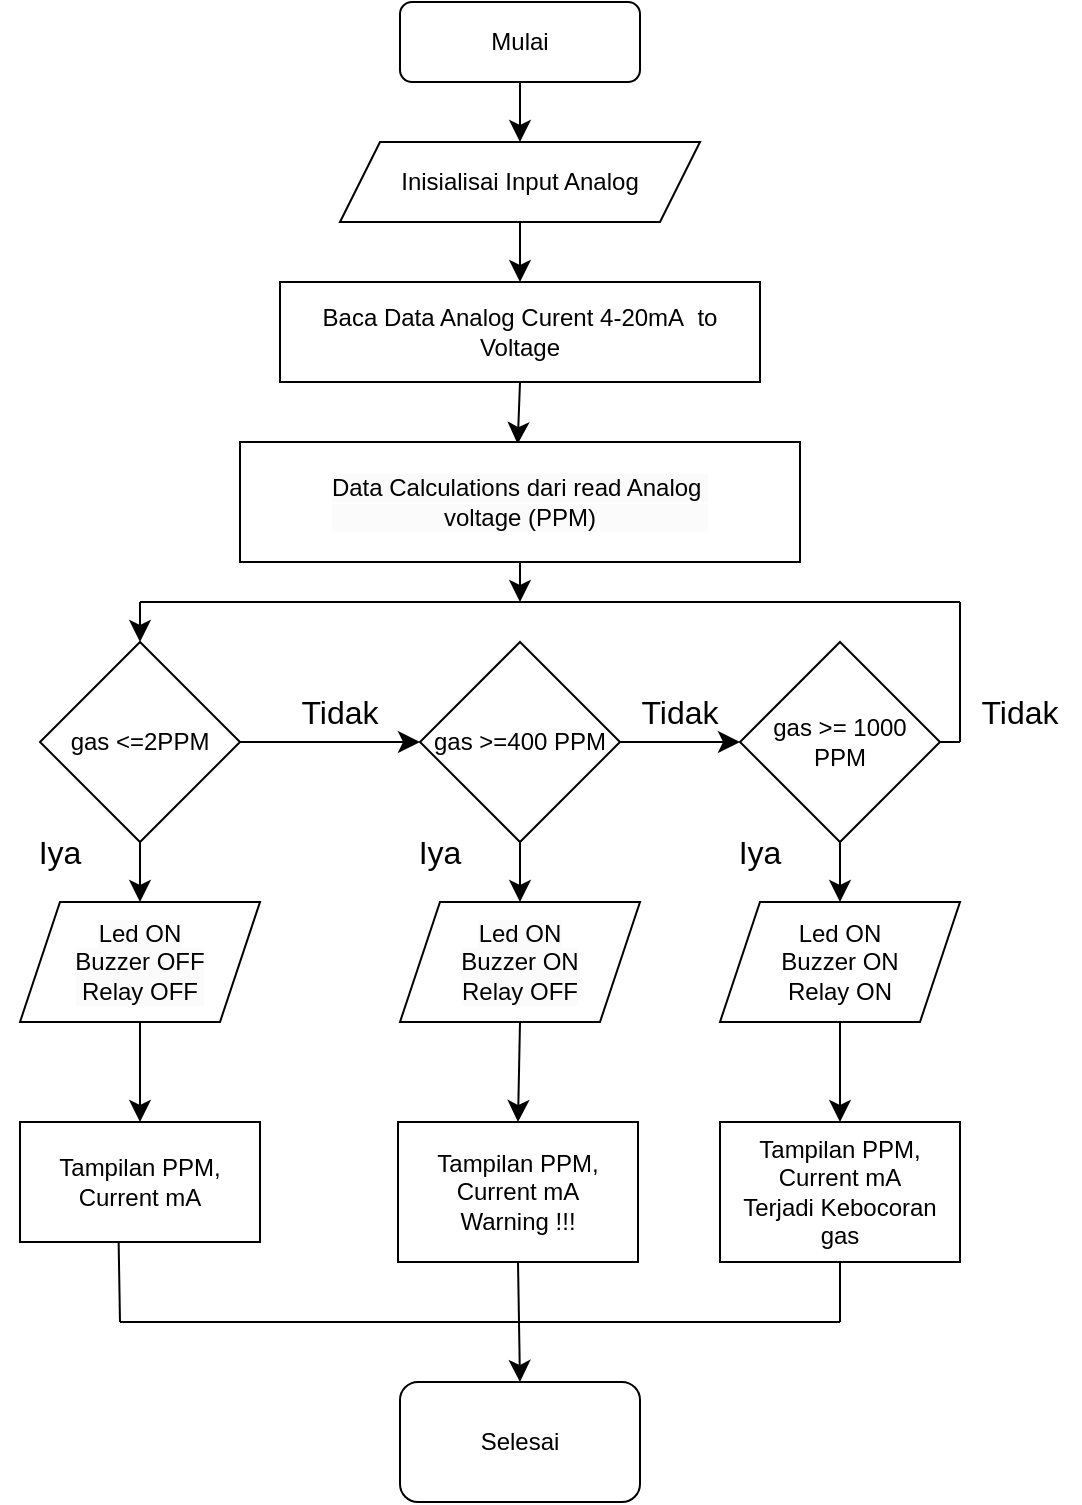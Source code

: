 <mxfile version="25.0.3">
  <diagram id="C5RBs43oDa-KdzZeNtuy" name="Page-1">
    <mxGraphModel dx="1434" dy="796" grid="1" gridSize="10" guides="1" tooltips="1" connect="1" arrows="1" fold="1" page="1" pageScale="1" pageWidth="827" pageHeight="1169" math="0" shadow="0">
      <root>
        <mxCell id="WIyWlLk6GJQsqaUBKTNV-0" />
        <mxCell id="WIyWlLk6GJQsqaUBKTNV-1" parent="WIyWlLk6GJQsqaUBKTNV-0" />
        <mxCell id="F7OzXItcyVTl0MTJFypF-0" style="edgeStyle=none;curved=1;rounded=0;orthogonalLoop=1;jettySize=auto;html=1;exitX=0.5;exitY=1;exitDx=0;exitDy=0;entryX=0.5;entryY=0;entryDx=0;entryDy=0;fontSize=12;startSize=8;endSize=8;" edge="1" parent="WIyWlLk6GJQsqaUBKTNV-1" source="F7OzXItcyVTl0MTJFypF-1">
          <mxGeometry relative="1" as="geometry">
            <mxPoint x="404" y="150" as="targetPoint" />
          </mxGeometry>
        </mxCell>
        <mxCell id="F7OzXItcyVTl0MTJFypF-1" value="Mulai" style="rounded=1;whiteSpace=wrap;html=1;fontSize=12;glass=0;strokeWidth=1;shadow=0;" vertex="1" parent="WIyWlLk6GJQsqaUBKTNV-1">
          <mxGeometry x="344" y="80" width="120" height="40" as="geometry" />
        </mxCell>
        <mxCell id="F7OzXItcyVTl0MTJFypF-2" style="edgeStyle=none;curved=1;rounded=0;orthogonalLoop=1;jettySize=auto;html=1;exitX=0.5;exitY=1;exitDx=0;exitDy=0;entryX=0.5;entryY=0;entryDx=0;entryDy=0;fontSize=12;startSize=8;endSize=8;" edge="1" parent="WIyWlLk6GJQsqaUBKTNV-1" target="F7OzXItcyVTl0MTJFypF-3">
          <mxGeometry relative="1" as="geometry">
            <mxPoint x="404" y="190" as="sourcePoint" />
          </mxGeometry>
        </mxCell>
        <mxCell id="F7OzXItcyVTl0MTJFypF-3" value="Baca Data Analog Curent 4-20mA&amp;nbsp; to Voltage" style="rounded=0;whiteSpace=wrap;html=1;" vertex="1" parent="WIyWlLk6GJQsqaUBKTNV-1">
          <mxGeometry x="284" y="220" width="240" height="50" as="geometry" />
        </mxCell>
        <mxCell id="F7OzXItcyVTl0MTJFypF-4" style="edgeStyle=none;curved=1;rounded=0;orthogonalLoop=1;jettySize=auto;html=1;exitX=0.5;exitY=1;exitDx=0;exitDy=0;entryX=0.534;entryY=0.013;entryDx=0;entryDy=0;entryPerimeter=0;fontSize=12;startSize=8;endSize=8;" edge="1" parent="WIyWlLk6GJQsqaUBKTNV-1" source="F7OzXItcyVTl0MTJFypF-3">
          <mxGeometry relative="1" as="geometry">
            <mxPoint x="402.84" y="301.04" as="targetPoint" />
          </mxGeometry>
        </mxCell>
        <mxCell id="F7OzXItcyVTl0MTJFypF-5" style="edgeStyle=none;curved=1;rounded=0;orthogonalLoop=1;jettySize=auto;html=1;exitX=0.5;exitY=1;exitDx=0;exitDy=0;fontSize=12;startSize=8;endSize=8;" edge="1" parent="WIyWlLk6GJQsqaUBKTNV-1" source="F7OzXItcyVTl0MTJFypF-6">
          <mxGeometry relative="1" as="geometry">
            <mxPoint x="404" y="380" as="targetPoint" />
          </mxGeometry>
        </mxCell>
        <mxCell id="F7OzXItcyVTl0MTJFypF-6" value="&lt;br&gt;&lt;span style=&quot;color: rgb(0, 0, 0); font-family: Helvetica; font-size: 12px; font-style: normal; font-variant-ligatures: normal; font-variant-caps: normal; font-weight: 400; letter-spacing: normal; orphans: 2; text-align: center; text-indent: 0px; text-transform: none; widows: 2; word-spacing: 0px; -webkit-text-stroke-width: 0px; white-space: normal; background-color: rgb(251, 251, 251); text-decoration-thickness: initial; text-decoration-style: initial; text-decoration-color: initial; display: inline !important; float: none;&quot;&gt;Data Calculations dari read Analog&amp;nbsp;&lt;/span&gt;&lt;div style=&quot;forced-color-adjust: none; color: rgb(0, 0, 0); font-family: Helvetica; font-size: 12px; font-style: normal; font-variant-ligatures: normal; font-variant-caps: normal; font-weight: 400; letter-spacing: normal; orphans: 2; text-align: center; text-indent: 0px; text-transform: none; widows: 2; word-spacing: 0px; -webkit-text-stroke-width: 0px; white-space: normal; background-color: rgb(251, 251, 251); text-decoration-thickness: initial; text-decoration-style: initial; text-decoration-color: initial;&quot;&gt;voltage (PPM)&lt;/div&gt;&lt;div&gt;&lt;br&gt;&lt;/div&gt;" style="rounded=0;whiteSpace=wrap;html=1;" vertex="1" parent="WIyWlLk6GJQsqaUBKTNV-1">
          <mxGeometry x="264" y="300" width="280" height="60" as="geometry" />
        </mxCell>
        <mxCell id="F7OzXItcyVTl0MTJFypF-7" style="edgeStyle=none;curved=1;rounded=0;orthogonalLoop=1;jettySize=auto;html=1;exitX=0.5;exitY=1;exitDx=0;exitDy=0;entryX=0.5;entryY=0;entryDx=0;entryDy=0;fontSize=12;startSize=8;endSize=8;" edge="1" parent="WIyWlLk6GJQsqaUBKTNV-1" source="F7OzXItcyVTl0MTJFypF-9" target="F7OzXItcyVTl0MTJFypF-16">
          <mxGeometry relative="1" as="geometry" />
        </mxCell>
        <mxCell id="F7OzXItcyVTl0MTJFypF-8" style="edgeStyle=none;curved=1;rounded=0;orthogonalLoop=1;jettySize=auto;html=1;exitX=1;exitY=0.5;exitDx=0;exitDy=0;entryX=0;entryY=0.5;entryDx=0;entryDy=0;fontSize=12;startSize=8;endSize=8;" edge="1" parent="WIyWlLk6GJQsqaUBKTNV-1" source="F7OzXItcyVTl0MTJFypF-9" target="F7OzXItcyVTl0MTJFypF-11">
          <mxGeometry relative="1" as="geometry" />
        </mxCell>
        <mxCell id="F7OzXItcyVTl0MTJFypF-9" value="gas &amp;lt;=2PPM" style="rhombus;whiteSpace=wrap;html=1;" vertex="1" parent="WIyWlLk6GJQsqaUBKTNV-1">
          <mxGeometry x="164" y="400" width="100" height="100" as="geometry" />
        </mxCell>
        <mxCell id="F7OzXItcyVTl0MTJFypF-10" value="" style="edgeStyle=none;curved=1;rounded=0;orthogonalLoop=1;jettySize=auto;html=1;fontSize=12;startSize=8;endSize=8;" edge="1" parent="WIyWlLk6GJQsqaUBKTNV-1" source="F7OzXItcyVTl0MTJFypF-11" target="F7OzXItcyVTl0MTJFypF-12">
          <mxGeometry relative="1" as="geometry" />
        </mxCell>
        <mxCell id="F7OzXItcyVTl0MTJFypF-11" value="gas &amp;gt;=400 PPM" style="rhombus;whiteSpace=wrap;html=1;" vertex="1" parent="WIyWlLk6GJQsqaUBKTNV-1">
          <mxGeometry x="354" y="400" width="100" height="100" as="geometry" />
        </mxCell>
        <mxCell id="F7OzXItcyVTl0MTJFypF-12" value="gas &amp;gt;= 1000&lt;div&gt;PPM&lt;/div&gt;" style="rhombus;whiteSpace=wrap;html=1;" vertex="1" parent="WIyWlLk6GJQsqaUBKTNV-1">
          <mxGeometry x="514" y="400" width="100" height="100" as="geometry" />
        </mxCell>
        <mxCell id="F7OzXItcyVTl0MTJFypF-13" value="" style="endArrow=none;html=1;rounded=0;fontSize=12;startSize=8;endSize=8;curved=1;" edge="1" parent="WIyWlLk6GJQsqaUBKTNV-1">
          <mxGeometry width="50" height="50" relative="1" as="geometry">
            <mxPoint x="214" y="380" as="sourcePoint" />
            <mxPoint x="624" y="380" as="targetPoint" />
          </mxGeometry>
        </mxCell>
        <mxCell id="F7OzXItcyVTl0MTJFypF-14" value="" style="endArrow=classic;html=1;rounded=0;fontSize=12;startSize=8;endSize=8;curved=1;entryX=0.5;entryY=0;entryDx=0;entryDy=0;" edge="1" parent="WIyWlLk6GJQsqaUBKTNV-1" target="F7OzXItcyVTl0MTJFypF-9">
          <mxGeometry width="50" height="50" relative="1" as="geometry">
            <mxPoint x="214" y="380" as="sourcePoint" />
            <mxPoint x="374" y="380" as="targetPoint" />
          </mxGeometry>
        </mxCell>
        <mxCell id="F7OzXItcyVTl0MTJFypF-15" style="edgeStyle=none;curved=1;rounded=0;orthogonalLoop=1;jettySize=auto;html=1;exitX=0.5;exitY=1;exitDx=0;exitDy=0;entryX=0.5;entryY=0;entryDx=0;entryDy=0;fontSize=12;startSize=8;endSize=8;" edge="1" parent="WIyWlLk6GJQsqaUBKTNV-1" source="F7OzXItcyVTl0MTJFypF-16" target="F7OzXItcyVTl0MTJFypF-17">
          <mxGeometry relative="1" as="geometry" />
        </mxCell>
        <mxCell id="F7OzXItcyVTl0MTJFypF-16" value="&lt;br&gt;&lt;br style=&quot;forced-color-adjust: none;&quot;&gt;&lt;span style=&quot;forced-color-adjust: none; color: rgb(0, 0, 0); font-family: Helvetica; font-size: 12px; font-style: normal; font-variant-ligatures: normal; font-variant-caps: normal; font-weight: 400; letter-spacing: normal; orphans: 2; text-align: center; text-indent: 0px; text-transform: none; widows: 2; word-spacing: 0px; -webkit-text-stroke-width: 0px; white-space: normal; background-color: rgb(251, 251, 251); text-decoration-thickness: initial; text-decoration-style: initial; text-decoration-color: initial; float: none; display: inline !important;&quot;&gt;&lt;br&gt;&lt;/span&gt;&lt;div&gt;&lt;span style=&quot;forced-color-adjust: none; color: rgb(0, 0, 0); font-family: Helvetica; font-size: 12px; font-style: normal; font-variant-ligatures: normal; font-variant-caps: normal; font-weight: 400; letter-spacing: normal; orphans: 2; text-align: center; text-indent: 0px; text-transform: none; widows: 2; word-spacing: 0px; -webkit-text-stroke-width: 0px; white-space: normal; background-color: rgb(251, 251, 251); text-decoration-thickness: initial; text-decoration-style: initial; text-decoration-color: initial; float: none; display: inline !important;&quot;&gt;Led ON&lt;/span&gt;&lt;div style=&quot;forced-color-adjust: none; color: rgb(0, 0, 0); font-family: Helvetica; font-size: 12px; font-style: normal; font-variant-ligatures: normal; font-variant-caps: normal; font-weight: 400; letter-spacing: normal; orphans: 2; text-align: center; text-indent: 0px; text-transform: none; widows: 2; word-spacing: 0px; -webkit-text-stroke-width: 0px; white-space: normal; background-color: rgb(251, 251, 251); text-decoration-thickness: initial; text-decoration-style: initial; text-decoration-color: initial;&quot;&gt;Buzzer OFF&lt;/div&gt;&lt;div style=&quot;forced-color-adjust: none; color: rgb(0, 0, 0); font-family: Helvetica; font-size: 12px; font-style: normal; font-variant-ligatures: normal; font-variant-caps: normal; font-weight: 400; letter-spacing: normal; orphans: 2; text-align: center; text-indent: 0px; text-transform: none; widows: 2; word-spacing: 0px; -webkit-text-stroke-width: 0px; white-space: normal; background-color: rgb(251, 251, 251); text-decoration-thickness: initial; text-decoration-style: initial; text-decoration-color: initial;&quot;&gt;Relay OFF&lt;/div&gt;&lt;div style=&quot;forced-color-adjust: none;&quot;&gt;&lt;br style=&quot;forced-color-adjust: none; color: rgb(0, 0, 0); font-family: Helvetica; font-size: 12px; font-style: normal; font-variant-ligatures: normal; font-variant-caps: normal; font-weight: 400; letter-spacing: normal; orphans: 2; text-align: center; text-indent: 0px; text-transform: none; widows: 2; word-spacing: 0px; -webkit-text-stroke-width: 0px; white-space: normal; background-color: rgb(251, 251, 251); text-decoration-thickness: initial; text-decoration-style: initial; text-decoration-color: initial;&quot;&gt;&lt;br&gt;&lt;br&gt;&lt;/div&gt;&lt;/div&gt;" style="shape=parallelogram;perimeter=parallelogramPerimeter;whiteSpace=wrap;html=1;fixedSize=1;" vertex="1" parent="WIyWlLk6GJQsqaUBKTNV-1">
          <mxGeometry x="154" y="530" width="120" height="60" as="geometry" />
        </mxCell>
        <mxCell id="F7OzXItcyVTl0MTJFypF-17" value="Tampilan PPM, Current mA" style="rounded=0;whiteSpace=wrap;html=1;" vertex="1" parent="WIyWlLk6GJQsqaUBKTNV-1">
          <mxGeometry x="154" y="640" width="120" height="60" as="geometry" />
        </mxCell>
        <mxCell id="F7OzXItcyVTl0MTJFypF-18" style="edgeStyle=none;curved=1;rounded=0;orthogonalLoop=1;jettySize=auto;html=1;exitX=0.5;exitY=1;exitDx=0;exitDy=0;entryX=0.5;entryY=0;entryDx=0;entryDy=0;fontSize=12;startSize=8;endSize=8;" edge="1" parent="WIyWlLk6GJQsqaUBKTNV-1" source="F7OzXItcyVTl0MTJFypF-11" target="F7OzXItcyVTl0MTJFypF-20">
          <mxGeometry relative="1" as="geometry">
            <mxPoint x="404" y="490" as="sourcePoint" />
          </mxGeometry>
        </mxCell>
        <mxCell id="F7OzXItcyVTl0MTJFypF-19" style="edgeStyle=none;curved=1;rounded=0;orthogonalLoop=1;jettySize=auto;html=1;exitX=0.5;exitY=1;exitDx=0;exitDy=0;entryX=0.5;entryY=0;entryDx=0;entryDy=0;fontSize=12;startSize=8;endSize=8;" edge="1" parent="WIyWlLk6GJQsqaUBKTNV-1" source="F7OzXItcyVTl0MTJFypF-20" target="F7OzXItcyVTl0MTJFypF-22">
          <mxGeometry relative="1" as="geometry" />
        </mxCell>
        <mxCell id="F7OzXItcyVTl0MTJFypF-20" value="&lt;br&gt;&lt;span style=&quot;color: rgb(0, 0, 0); font-family: Helvetica; font-size: 12px; font-style: normal; font-variant-ligatures: normal; font-variant-caps: normal; font-weight: 400; letter-spacing: normal; orphans: 2; text-align: center; text-indent: 0px; text-transform: none; widows: 2; word-spacing: 0px; -webkit-text-stroke-width: 0px; white-space: normal; background-color: rgb(251, 251, 251); text-decoration-thickness: initial; text-decoration-style: initial; text-decoration-color: initial; display: inline !important; float: none;&quot;&gt;Led ON&lt;/span&gt;&lt;div style=&quot;forced-color-adjust: none; color: rgb(0, 0, 0); font-family: Helvetica; font-size: 12px; font-style: normal; font-variant-ligatures: normal; font-variant-caps: normal; font-weight: 400; letter-spacing: normal; orphans: 2; text-align: center; text-indent: 0px; text-transform: none; widows: 2; word-spacing: 0px; -webkit-text-stroke-width: 0px; white-space: normal; background-color: rgb(251, 251, 251); text-decoration-thickness: initial; text-decoration-style: initial; text-decoration-color: initial;&quot;&gt;Buzzer ON&lt;/div&gt;&lt;div style=&quot;forced-color-adjust: none; color: rgb(0, 0, 0); font-family: Helvetica; font-size: 12px; font-style: normal; font-variant-ligatures: normal; font-variant-caps: normal; font-weight: 400; letter-spacing: normal; orphans: 2; text-align: center; text-indent: 0px; text-transform: none; widows: 2; word-spacing: 0px; -webkit-text-stroke-width: 0px; white-space: normal; background-color: rgb(251, 251, 251); text-decoration-thickness: initial; text-decoration-style: initial; text-decoration-color: initial;&quot;&gt;Relay OFF&lt;/div&gt;&lt;div&gt;&lt;br&gt;&lt;/div&gt;" style="shape=parallelogram;perimeter=parallelogramPerimeter;whiteSpace=wrap;html=1;fixedSize=1;" vertex="1" parent="WIyWlLk6GJQsqaUBKTNV-1">
          <mxGeometry x="344" y="530" width="120" height="60" as="geometry" />
        </mxCell>
        <mxCell id="F7OzXItcyVTl0MTJFypF-21" style="edgeStyle=none;curved=1;rounded=0;orthogonalLoop=1;jettySize=auto;html=1;exitX=0.5;exitY=1;exitDx=0;exitDy=0;entryX=0.5;entryY=0;entryDx=0;entryDy=0;fontSize=12;startSize=8;endSize=8;" edge="1" parent="WIyWlLk6GJQsqaUBKTNV-1" source="F7OzXItcyVTl0MTJFypF-22" target="F7OzXItcyVTl0MTJFypF-27">
          <mxGeometry relative="1" as="geometry" />
        </mxCell>
        <mxCell id="F7OzXItcyVTl0MTJFypF-22" value="Tampilan PPM, Current mA&lt;div&gt;Warning !!!&lt;/div&gt;" style="rounded=0;whiteSpace=wrap;html=1;" vertex="1" parent="WIyWlLk6GJQsqaUBKTNV-1">
          <mxGeometry x="343" y="640" width="120" height="70" as="geometry" />
        </mxCell>
        <mxCell id="F7OzXItcyVTl0MTJFypF-23" style="edgeStyle=none;curved=1;rounded=0;orthogonalLoop=1;jettySize=auto;html=1;exitX=0.5;exitY=1;exitDx=0;exitDy=0;entryX=0.5;entryY=0;entryDx=0;entryDy=0;fontSize=12;startSize=8;endSize=8;" edge="1" parent="WIyWlLk6GJQsqaUBKTNV-1" source="F7OzXItcyVTl0MTJFypF-12" target="F7OzXItcyVTl0MTJFypF-25">
          <mxGeometry relative="1" as="geometry">
            <mxPoint x="544" y="490" as="sourcePoint" />
          </mxGeometry>
        </mxCell>
        <mxCell id="F7OzXItcyVTl0MTJFypF-24" style="edgeStyle=none;curved=1;rounded=0;orthogonalLoop=1;jettySize=auto;html=1;exitX=0.5;exitY=1;exitDx=0;exitDy=0;entryX=0.5;entryY=0;entryDx=0;entryDy=0;fontSize=12;startSize=8;endSize=8;" edge="1" parent="WIyWlLk6GJQsqaUBKTNV-1" source="F7OzXItcyVTl0MTJFypF-25" target="F7OzXItcyVTl0MTJFypF-26">
          <mxGeometry relative="1" as="geometry" />
        </mxCell>
        <mxCell id="F7OzXItcyVTl0MTJFypF-25" value="Led ON&lt;div&gt;Buzzer ON&lt;/div&gt;&lt;div&gt;Relay ON&lt;/div&gt;" style="shape=parallelogram;perimeter=parallelogramPerimeter;whiteSpace=wrap;html=1;fixedSize=1;" vertex="1" parent="WIyWlLk6GJQsqaUBKTNV-1">
          <mxGeometry x="504" y="530" width="120" height="60" as="geometry" />
        </mxCell>
        <mxCell id="F7OzXItcyVTl0MTJFypF-26" value="Tampilan PPM, Current mA&lt;div&gt;Terjadi Kebocoran&lt;div&gt;gas&lt;/div&gt;&lt;/div&gt;" style="rounded=0;whiteSpace=wrap;html=1;" vertex="1" parent="WIyWlLk6GJQsqaUBKTNV-1">
          <mxGeometry x="504" y="640" width="120" height="70" as="geometry" />
        </mxCell>
        <mxCell id="F7OzXItcyVTl0MTJFypF-27" value="Selesai" style="rounded=1;whiteSpace=wrap;html=1;" vertex="1" parent="WIyWlLk6GJQsqaUBKTNV-1">
          <mxGeometry x="344" y="770" width="120" height="60" as="geometry" />
        </mxCell>
        <mxCell id="F7OzXItcyVTl0MTJFypF-28" style="edgeStyle=none;curved=1;rounded=0;orthogonalLoop=1;jettySize=auto;html=1;exitX=0.5;exitY=1;exitDx=0;exitDy=0;exitPerimeter=0;fontSize=12;startSize=8;endSize=8;" edge="1" parent="WIyWlLk6GJQsqaUBKTNV-1">
          <mxGeometry relative="1" as="geometry">
            <mxPoint x="609.0" y="350" as="sourcePoint" />
            <mxPoint x="609.0" y="350" as="targetPoint" />
          </mxGeometry>
        </mxCell>
        <mxCell id="F7OzXItcyVTl0MTJFypF-29" style="edgeStyle=none;curved=1;rounded=0;orthogonalLoop=1;jettySize=auto;html=1;exitX=0.5;exitY=1;exitDx=0;exitDy=0;exitPerimeter=0;fontSize=12;startSize=8;endSize=8;" edge="1" parent="WIyWlLk6GJQsqaUBKTNV-1">
          <mxGeometry relative="1" as="geometry">
            <mxPoint x="609.0" y="350" as="sourcePoint" />
            <mxPoint x="609.0" y="350" as="targetPoint" />
          </mxGeometry>
        </mxCell>
        <mxCell id="F7OzXItcyVTl0MTJFypF-30" value="" style="endArrow=none;html=1;rounded=0;fontSize=12;startSize=8;endSize=8;curved=1;exitX=1;exitY=0.5;exitDx=0;exitDy=0;" edge="1" parent="WIyWlLk6GJQsqaUBKTNV-1" source="F7OzXItcyVTl0MTJFypF-12">
          <mxGeometry width="50" height="50" relative="1" as="geometry">
            <mxPoint x="594" y="460" as="sourcePoint" />
            <mxPoint x="614" y="450" as="targetPoint" />
          </mxGeometry>
        </mxCell>
        <mxCell id="F7OzXItcyVTl0MTJFypF-31" value="" style="endArrow=none;html=1;rounded=0;fontSize=12;startSize=8;endSize=8;curved=1;" edge="1" parent="WIyWlLk6GJQsqaUBKTNV-1">
          <mxGeometry width="50" height="50" relative="1" as="geometry">
            <mxPoint x="624" y="450" as="sourcePoint" />
            <mxPoint x="624" y="380" as="targetPoint" />
          </mxGeometry>
        </mxCell>
        <mxCell id="F7OzXItcyVTl0MTJFypF-32" value="Inisialisai Input Analog" style="shape=parallelogram;perimeter=parallelogramPerimeter;whiteSpace=wrap;html=1;fixedSize=1;" vertex="1" parent="WIyWlLk6GJQsqaUBKTNV-1">
          <mxGeometry x="314" y="150" width="180" height="40" as="geometry" />
        </mxCell>
        <mxCell id="F7OzXItcyVTl0MTJFypF-33" value="Tidak" style="text;html=1;align=center;verticalAlign=middle;whiteSpace=wrap;rounded=0;fontSize=16;" vertex="1" parent="WIyWlLk6GJQsqaUBKTNV-1">
          <mxGeometry x="284" y="420" width="60" height="30" as="geometry" />
        </mxCell>
        <mxCell id="F7OzXItcyVTl0MTJFypF-34" value="Iya" style="text;html=1;align=center;verticalAlign=middle;whiteSpace=wrap;rounded=0;fontSize=16;" vertex="1" parent="WIyWlLk6GJQsqaUBKTNV-1">
          <mxGeometry x="144" y="490" width="60" height="30" as="geometry" />
        </mxCell>
        <mxCell id="F7OzXItcyVTl0MTJFypF-35" value="" style="endArrow=none;html=1;rounded=0;fontSize=12;startSize=8;endSize=8;curved=1;exitX=0.5;exitY=1;exitDx=0;exitDy=0;" edge="1" parent="WIyWlLk6GJQsqaUBKTNV-1" source="F7OzXItcyVTl0MTJFypF-26">
          <mxGeometry width="50" height="50" relative="1" as="geometry">
            <mxPoint x="324" y="600" as="sourcePoint" />
            <mxPoint x="564" y="740" as="targetPoint" />
          </mxGeometry>
        </mxCell>
        <mxCell id="F7OzXItcyVTl0MTJFypF-36" value="" style="endArrow=none;html=1;rounded=0;fontSize=12;startSize=8;endSize=8;curved=1;entryX=0.411;entryY=1;entryDx=0;entryDy=0;entryPerimeter=0;" edge="1" parent="WIyWlLk6GJQsqaUBKTNV-1" target="F7OzXItcyVTl0MTJFypF-17">
          <mxGeometry width="50" height="50" relative="1" as="geometry">
            <mxPoint x="204" y="740" as="sourcePoint" />
            <mxPoint x="234" y="690" as="targetPoint" />
          </mxGeometry>
        </mxCell>
        <mxCell id="F7OzXItcyVTl0MTJFypF-37" value="" style="endArrow=none;html=1;rounded=0;fontSize=12;startSize=8;endSize=8;curved=1;" edge="1" parent="WIyWlLk6GJQsqaUBKTNV-1">
          <mxGeometry width="50" height="50" relative="1" as="geometry">
            <mxPoint x="204" y="740" as="sourcePoint" />
            <mxPoint x="564" y="740" as="targetPoint" />
          </mxGeometry>
        </mxCell>
        <mxCell id="F7OzXItcyVTl0MTJFypF-38" value="Iya" style="text;html=1;align=center;verticalAlign=middle;whiteSpace=wrap;rounded=0;fontSize=16;" vertex="1" parent="WIyWlLk6GJQsqaUBKTNV-1">
          <mxGeometry x="334" y="490" width="60" height="30" as="geometry" />
        </mxCell>
        <mxCell id="F7OzXItcyVTl0MTJFypF-39" value="Iya" style="text;html=1;align=center;verticalAlign=middle;whiteSpace=wrap;rounded=0;fontSize=16;" vertex="1" parent="WIyWlLk6GJQsqaUBKTNV-1">
          <mxGeometry x="494" y="490" width="60" height="30" as="geometry" />
        </mxCell>
        <mxCell id="F7OzXItcyVTl0MTJFypF-40" value="" style="endArrow=none;html=1;rounded=0;fontSize=12;startSize=8;endSize=8;curved=1;exitX=1;exitY=0.5;exitDx=0;exitDy=0;" edge="1" parent="WIyWlLk6GJQsqaUBKTNV-1" source="F7OzXItcyVTl0MTJFypF-12">
          <mxGeometry width="50" height="50" relative="1" as="geometry">
            <mxPoint x="284" y="470" as="sourcePoint" />
            <mxPoint x="624" y="450" as="targetPoint" />
          </mxGeometry>
        </mxCell>
        <mxCell id="F7OzXItcyVTl0MTJFypF-41" value="Tidak" style="text;html=1;align=center;verticalAlign=middle;whiteSpace=wrap;rounded=0;fontSize=16;" vertex="1" parent="WIyWlLk6GJQsqaUBKTNV-1">
          <mxGeometry x="454" y="420" width="60" height="30" as="geometry" />
        </mxCell>
        <mxCell id="F7OzXItcyVTl0MTJFypF-42" value="Tidak" style="text;html=1;align=center;verticalAlign=middle;whiteSpace=wrap;rounded=0;fontSize=16;" vertex="1" parent="WIyWlLk6GJQsqaUBKTNV-1">
          <mxGeometry x="624" y="420" width="60" height="30" as="geometry" />
        </mxCell>
      </root>
    </mxGraphModel>
  </diagram>
</mxfile>
